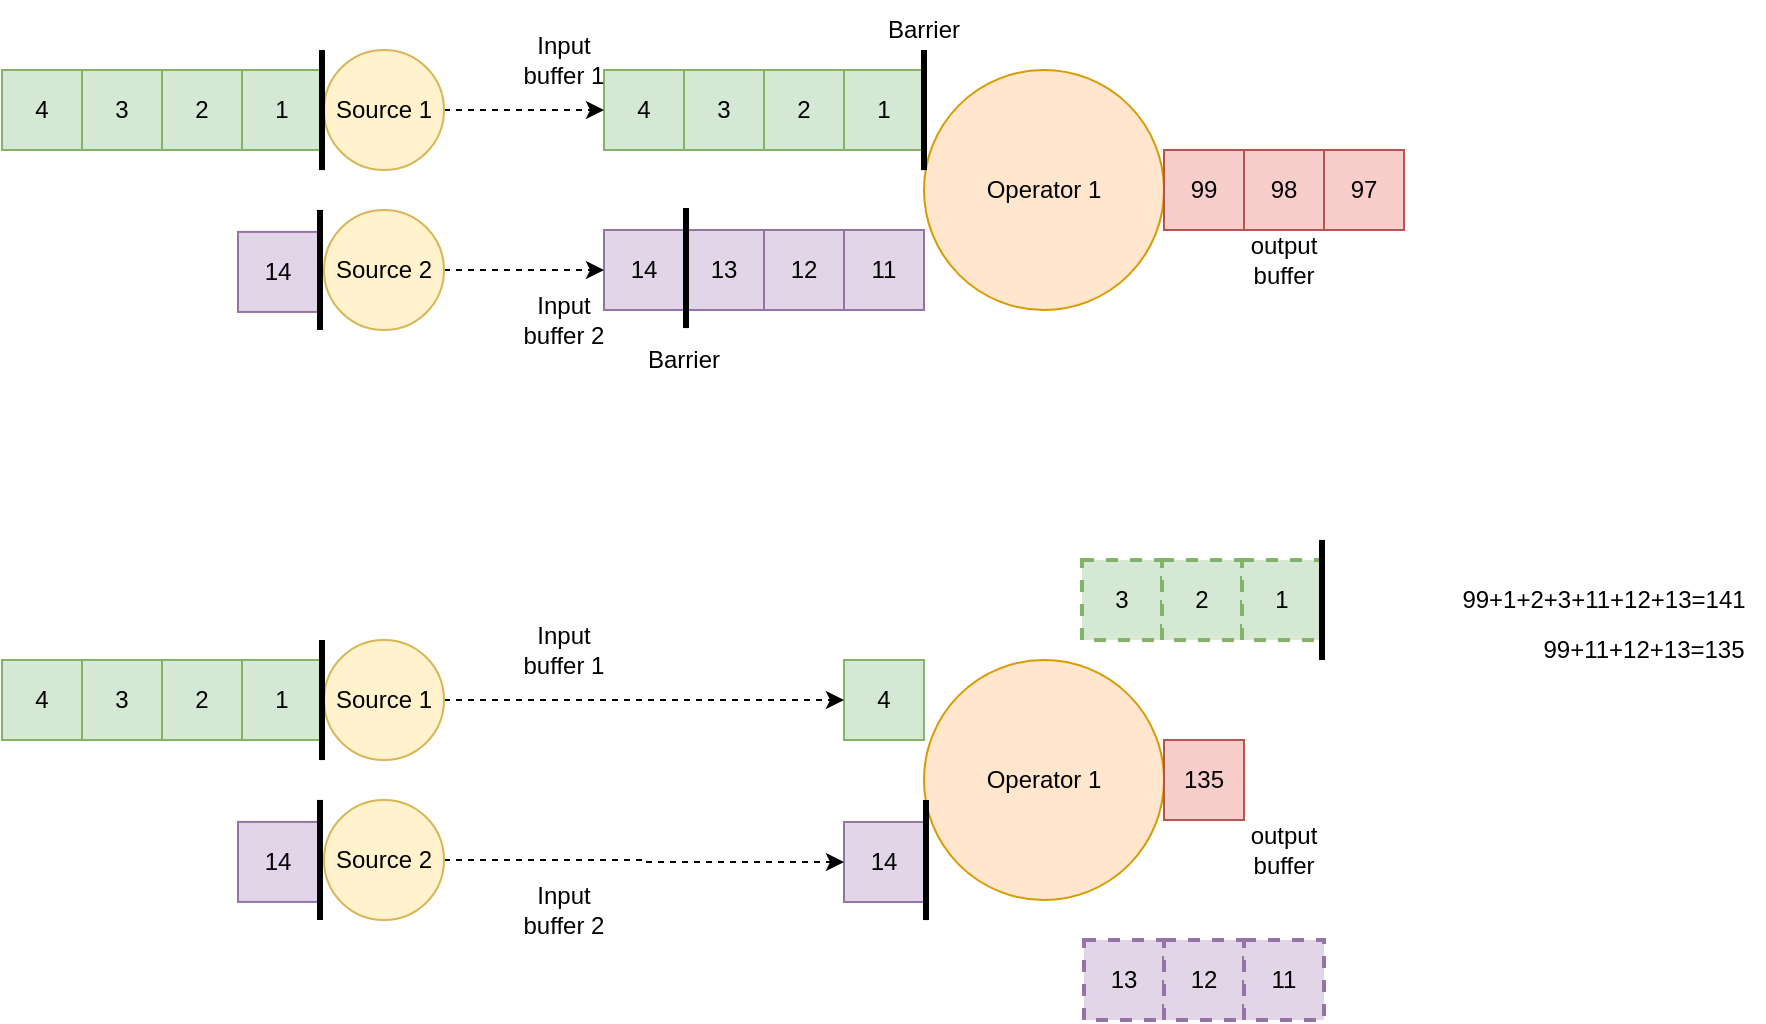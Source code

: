 <mxfile version="16.2.6" type="github">
  <diagram id="EfMLN7ML_alIv2Zv0I-k" name="Page-1">
    <mxGraphModel dx="2833" dy="809" grid="1" gridSize="10" guides="1" tooltips="1" connect="1" arrows="1" fold="1" page="1" pageScale="1" pageWidth="1600" pageHeight="900" background="#FFFFFF" math="0" shadow="0">
      <root>
        <mxCell id="0" />
        <mxCell id="1" parent="0" />
        <mxCell id="dbELcTdfXeRmgaN0v7CK-1" value="Operator 1" style="ellipse;whiteSpace=wrap;html=1;aspect=fixed;fillColor=#ffe6cc;strokeColor=#d79b00;" vertex="1" parent="1">
          <mxGeometry x="400" y="280" width="120" height="120" as="geometry" />
        </mxCell>
        <mxCell id="dbELcTdfXeRmgaN0v7CK-2" value="3" style="rounded=0;whiteSpace=wrap;html=1;fillColor=#d5e8d4;strokeColor=#82b366;" vertex="1" parent="1">
          <mxGeometry x="280" y="280" width="40" height="40" as="geometry" />
        </mxCell>
        <mxCell id="dbELcTdfXeRmgaN0v7CK-3" value="2" style="rounded=0;whiteSpace=wrap;html=1;fillColor=#d5e8d4;strokeColor=#82b366;" vertex="1" parent="1">
          <mxGeometry x="320" y="280" width="40" height="40" as="geometry" />
        </mxCell>
        <mxCell id="dbELcTdfXeRmgaN0v7CK-4" value="1" style="rounded=0;whiteSpace=wrap;html=1;fillColor=#d5e8d4;strokeColor=#82b366;" vertex="1" parent="1">
          <mxGeometry x="360" y="280" width="40" height="40" as="geometry" />
        </mxCell>
        <mxCell id="dbELcTdfXeRmgaN0v7CK-5" value="4" style="rounded=0;whiteSpace=wrap;html=1;fillColor=#d5e8d4;strokeColor=#82b366;" vertex="1" parent="1">
          <mxGeometry x="240" y="280" width="40" height="40" as="geometry" />
        </mxCell>
        <mxCell id="dbELcTdfXeRmgaN0v7CK-6" value="13" style="rounded=0;whiteSpace=wrap;html=1;fillColor=#e1d5e7;strokeColor=#9673a6;" vertex="1" parent="1">
          <mxGeometry x="280" y="360" width="40" height="40" as="geometry" />
        </mxCell>
        <mxCell id="dbELcTdfXeRmgaN0v7CK-7" value="12" style="rounded=0;whiteSpace=wrap;html=1;fillColor=#e1d5e7;strokeColor=#9673a6;" vertex="1" parent="1">
          <mxGeometry x="320" y="360" width="40" height="40" as="geometry" />
        </mxCell>
        <mxCell id="dbELcTdfXeRmgaN0v7CK-8" value="11" style="rounded=0;whiteSpace=wrap;html=1;fillColor=#e1d5e7;strokeColor=#9673a6;" vertex="1" parent="1">
          <mxGeometry x="360" y="360" width="40" height="40" as="geometry" />
        </mxCell>
        <mxCell id="dbELcTdfXeRmgaN0v7CK-9" value="14" style="rounded=0;whiteSpace=wrap;html=1;fillColor=#e1d5e7;strokeColor=#9673a6;" vertex="1" parent="1">
          <mxGeometry x="240" y="360" width="40" height="40" as="geometry" />
        </mxCell>
        <mxCell id="dbELcTdfXeRmgaN0v7CK-10" value="" style="endArrow=none;html=1;rounded=0;strokeWidth=3;exitX=0;exitY=0.417;exitDx=0;exitDy=0;exitPerimeter=0;" edge="1" parent="1" source="dbELcTdfXeRmgaN0v7CK-1">
          <mxGeometry width="50" height="50" relative="1" as="geometry">
            <mxPoint x="360" y="330" as="sourcePoint" />
            <mxPoint x="400" y="270" as="targetPoint" />
          </mxGeometry>
        </mxCell>
        <mxCell id="dbELcTdfXeRmgaN0v7CK-11" value="" style="endArrow=none;html=1;rounded=0;strokeWidth=3;exitX=0;exitY=0.417;exitDx=0;exitDy=0;exitPerimeter=0;" edge="1" parent="1">
          <mxGeometry width="50" height="50" relative="1" as="geometry">
            <mxPoint x="281" y="409.04" as="sourcePoint" />
            <mxPoint x="281" y="349" as="targetPoint" />
          </mxGeometry>
        </mxCell>
        <mxCell id="dbELcTdfXeRmgaN0v7CK-12" value="Barrier" style="text;html=1;strokeColor=none;fillColor=none;align=center;verticalAlign=middle;whiteSpace=wrap;rounded=0;" vertex="1" parent="1">
          <mxGeometry x="370" y="245" width="60" height="30" as="geometry" />
        </mxCell>
        <mxCell id="dbELcTdfXeRmgaN0v7CK-13" value="Barrier" style="text;html=1;strokeColor=none;fillColor=none;align=center;verticalAlign=middle;whiteSpace=wrap;rounded=0;" vertex="1" parent="1">
          <mxGeometry x="250" y="410" width="60" height="30" as="geometry" />
        </mxCell>
        <mxCell id="dbELcTdfXeRmgaN0v7CK-14" value="98" style="rounded=0;whiteSpace=wrap;html=1;fillColor=#f8cecc;strokeColor=#b85450;" vertex="1" parent="1">
          <mxGeometry x="560" y="320" width="40" height="40" as="geometry" />
        </mxCell>
        <mxCell id="dbELcTdfXeRmgaN0v7CK-15" value="97" style="rounded=0;whiteSpace=wrap;html=1;fillColor=#f8cecc;strokeColor=#b85450;" vertex="1" parent="1">
          <mxGeometry x="600" y="320" width="40" height="40" as="geometry" />
        </mxCell>
        <mxCell id="dbELcTdfXeRmgaN0v7CK-16" value="99" style="rounded=0;whiteSpace=wrap;html=1;fillColor=#f8cecc;strokeColor=#b85450;" vertex="1" parent="1">
          <mxGeometry x="520" y="320" width="40" height="40" as="geometry" />
        </mxCell>
        <mxCell id="dbELcTdfXeRmgaN0v7CK-17" value="Input buffer 1" style="text;html=1;strokeColor=none;fillColor=none;align=center;verticalAlign=middle;whiteSpace=wrap;rounded=0;" vertex="1" parent="1">
          <mxGeometry x="190" y="260" width="60" height="30" as="geometry" />
        </mxCell>
        <mxCell id="dbELcTdfXeRmgaN0v7CK-18" value="Input buffer 2" style="text;html=1;strokeColor=none;fillColor=none;align=center;verticalAlign=middle;whiteSpace=wrap;rounded=0;" vertex="1" parent="1">
          <mxGeometry x="190" y="390" width="60" height="30" as="geometry" />
        </mxCell>
        <mxCell id="dbELcTdfXeRmgaN0v7CK-19" value="output buffer" style="text;html=1;strokeColor=none;fillColor=none;align=center;verticalAlign=middle;whiteSpace=wrap;rounded=0;" vertex="1" parent="1">
          <mxGeometry x="550" y="360" width="60" height="30" as="geometry" />
        </mxCell>
        <mxCell id="dbELcTdfXeRmgaN0v7CK-26" style="edgeStyle=orthogonalEdgeStyle;rounded=0;orthogonalLoop=1;jettySize=auto;html=1;exitX=1;exitY=0.5;exitDx=0;exitDy=0;entryX=0;entryY=0.5;entryDx=0;entryDy=0;strokeWidth=1;dashed=1;" edge="1" parent="1" source="dbELcTdfXeRmgaN0v7CK-20" target="dbELcTdfXeRmgaN0v7CK-5">
          <mxGeometry relative="1" as="geometry" />
        </mxCell>
        <mxCell id="dbELcTdfXeRmgaN0v7CK-20" value="Source 1" style="ellipse;whiteSpace=wrap;html=1;aspect=fixed;fillColor=#fff2cc;strokeColor=#d6b656;" vertex="1" parent="1">
          <mxGeometry x="100" y="270" width="60" height="60" as="geometry" />
        </mxCell>
        <mxCell id="dbELcTdfXeRmgaN0v7CK-27" style="edgeStyle=orthogonalEdgeStyle;rounded=0;orthogonalLoop=1;jettySize=auto;html=1;exitX=1;exitY=0.5;exitDx=0;exitDy=0;entryX=0;entryY=0.5;entryDx=0;entryDy=0;dashed=1;strokeWidth=1;" edge="1" parent="1" source="dbELcTdfXeRmgaN0v7CK-25" target="dbELcTdfXeRmgaN0v7CK-9">
          <mxGeometry relative="1" as="geometry" />
        </mxCell>
        <mxCell id="dbELcTdfXeRmgaN0v7CK-25" value="Source 2" style="ellipse;whiteSpace=wrap;html=1;aspect=fixed;fillColor=#fff2cc;strokeColor=#d6b656;" vertex="1" parent="1">
          <mxGeometry x="100" y="350" width="60" height="60" as="geometry" />
        </mxCell>
        <mxCell id="dbELcTdfXeRmgaN0v7CK-28" value="Operator 1" style="ellipse;whiteSpace=wrap;html=1;aspect=fixed;fillColor=#ffe6cc;strokeColor=#d79b00;" vertex="1" parent="1">
          <mxGeometry x="400" y="575" width="120" height="120" as="geometry" />
        </mxCell>
        <mxCell id="dbELcTdfXeRmgaN0v7CK-29" value="3" style="rounded=0;whiteSpace=wrap;html=1;fillColor=#d5e8d4;strokeColor=#82b366;dashed=1;strokeWidth=2;" vertex="1" parent="1">
          <mxGeometry x="479" y="524.96" width="40" height="40" as="geometry" />
        </mxCell>
        <mxCell id="dbELcTdfXeRmgaN0v7CK-30" value="2" style="rounded=0;whiteSpace=wrap;html=1;fillColor=#d5e8d4;strokeColor=#82b366;dashed=1;strokeWidth=2;" vertex="1" parent="1">
          <mxGeometry x="519" y="524.96" width="40" height="40" as="geometry" />
        </mxCell>
        <mxCell id="dbELcTdfXeRmgaN0v7CK-31" value="1" style="rounded=0;whiteSpace=wrap;html=1;fillColor=#d5e8d4;strokeColor=#82b366;dashed=1;strokeWidth=2;" vertex="1" parent="1">
          <mxGeometry x="559" y="524.96" width="40" height="40" as="geometry" />
        </mxCell>
        <mxCell id="dbELcTdfXeRmgaN0v7CK-32" value="4" style="rounded=0;whiteSpace=wrap;html=1;fillColor=#d5e8d4;strokeColor=#82b366;" vertex="1" parent="1">
          <mxGeometry x="360" y="575" width="40" height="40" as="geometry" />
        </mxCell>
        <mxCell id="dbELcTdfXeRmgaN0v7CK-33" value="13" style="rounded=0;whiteSpace=wrap;html=1;fillColor=#e1d5e7;strokeColor=#9673a6;dashed=1;strokeWidth=2;" vertex="1" parent="1">
          <mxGeometry x="480" y="715" width="40" height="40" as="geometry" />
        </mxCell>
        <mxCell id="dbELcTdfXeRmgaN0v7CK-34" value="12" style="rounded=0;whiteSpace=wrap;html=1;fillColor=#e1d5e7;strokeColor=#9673a6;dashed=1;strokeWidth=2;" vertex="1" parent="1">
          <mxGeometry x="520" y="715" width="40" height="40" as="geometry" />
        </mxCell>
        <mxCell id="dbELcTdfXeRmgaN0v7CK-35" value="11" style="rounded=0;whiteSpace=wrap;html=1;fillColor=#e1d5e7;strokeColor=#9673a6;dashed=1;strokeWidth=2;" vertex="1" parent="1">
          <mxGeometry x="560" y="715" width="40" height="40" as="geometry" />
        </mxCell>
        <mxCell id="dbELcTdfXeRmgaN0v7CK-36" value="14" style="rounded=0;whiteSpace=wrap;html=1;fillColor=#e1d5e7;strokeColor=#9673a6;" vertex="1" parent="1">
          <mxGeometry x="360" y="656" width="40" height="40" as="geometry" />
        </mxCell>
        <mxCell id="dbELcTdfXeRmgaN0v7CK-37" value="" style="endArrow=none;html=1;rounded=0;strokeWidth=3;exitX=0;exitY=0.417;exitDx=0;exitDy=0;exitPerimeter=0;" edge="1" parent="1">
          <mxGeometry width="50" height="50" relative="1" as="geometry">
            <mxPoint x="599" y="575" as="sourcePoint" />
            <mxPoint x="599" y="514.96" as="targetPoint" />
          </mxGeometry>
        </mxCell>
        <mxCell id="dbELcTdfXeRmgaN0v7CK-38" value="" style="endArrow=none;html=1;rounded=0;strokeWidth=3;exitX=0;exitY=0.417;exitDx=0;exitDy=0;exitPerimeter=0;" edge="1" parent="1">
          <mxGeometry width="50" height="50" relative="1" as="geometry">
            <mxPoint x="401" y="705.04" as="sourcePoint" />
            <mxPoint x="401" y="645" as="targetPoint" />
          </mxGeometry>
        </mxCell>
        <mxCell id="dbELcTdfXeRmgaN0v7CK-42" value="135" style="rounded=0;whiteSpace=wrap;html=1;fillColor=#f8cecc;strokeColor=#b85450;" vertex="1" parent="1">
          <mxGeometry x="520" y="615" width="40" height="40" as="geometry" />
        </mxCell>
        <mxCell id="dbELcTdfXeRmgaN0v7CK-43" value="Input buffer 1" style="text;html=1;strokeColor=none;fillColor=none;align=center;verticalAlign=middle;whiteSpace=wrap;rounded=0;" vertex="1" parent="1">
          <mxGeometry x="190" y="555" width="60" height="30" as="geometry" />
        </mxCell>
        <mxCell id="dbELcTdfXeRmgaN0v7CK-44" value="Input buffer 2" style="text;html=1;strokeColor=none;fillColor=none;align=center;verticalAlign=middle;whiteSpace=wrap;rounded=0;" vertex="1" parent="1">
          <mxGeometry x="190" y="685" width="60" height="30" as="geometry" />
        </mxCell>
        <mxCell id="dbELcTdfXeRmgaN0v7CK-45" value="output buffer" style="text;html=1;strokeColor=none;fillColor=none;align=center;verticalAlign=middle;whiteSpace=wrap;rounded=0;" vertex="1" parent="1">
          <mxGeometry x="550" y="655" width="60" height="30" as="geometry" />
        </mxCell>
        <mxCell id="dbELcTdfXeRmgaN0v7CK-46" style="edgeStyle=orthogonalEdgeStyle;rounded=0;orthogonalLoop=1;jettySize=auto;html=1;exitX=1;exitY=0.5;exitDx=0;exitDy=0;entryX=0;entryY=0.5;entryDx=0;entryDy=0;strokeWidth=1;dashed=1;" edge="1" parent="1" source="dbELcTdfXeRmgaN0v7CK-47" target="dbELcTdfXeRmgaN0v7CK-32">
          <mxGeometry relative="1" as="geometry" />
        </mxCell>
        <mxCell id="dbELcTdfXeRmgaN0v7CK-47" value="Source 1" style="ellipse;whiteSpace=wrap;html=1;aspect=fixed;fillColor=#fff2cc;strokeColor=#d6b656;" vertex="1" parent="1">
          <mxGeometry x="100" y="565" width="60" height="60" as="geometry" />
        </mxCell>
        <mxCell id="dbELcTdfXeRmgaN0v7CK-48" style="edgeStyle=orthogonalEdgeStyle;rounded=0;orthogonalLoop=1;jettySize=auto;html=1;exitX=1;exitY=0.5;exitDx=0;exitDy=0;entryX=0;entryY=0.5;entryDx=0;entryDy=0;dashed=1;strokeWidth=1;" edge="1" parent="1" source="dbELcTdfXeRmgaN0v7CK-49" target="dbELcTdfXeRmgaN0v7CK-36">
          <mxGeometry relative="1" as="geometry" />
        </mxCell>
        <mxCell id="dbELcTdfXeRmgaN0v7CK-49" value="Source 2" style="ellipse;whiteSpace=wrap;html=1;aspect=fixed;fillColor=#fff2cc;strokeColor=#d6b656;" vertex="1" parent="1">
          <mxGeometry x="100" y="645" width="60" height="60" as="geometry" />
        </mxCell>
        <mxCell id="dbELcTdfXeRmgaN0v7CK-55" value="3" style="rounded=0;whiteSpace=wrap;html=1;fillColor=#d5e8d4;strokeColor=#82b366;" vertex="1" parent="1">
          <mxGeometry x="-21" y="280" width="40" height="40" as="geometry" />
        </mxCell>
        <mxCell id="dbELcTdfXeRmgaN0v7CK-56" value="2" style="rounded=0;whiteSpace=wrap;html=1;fillColor=#d5e8d4;strokeColor=#82b366;" vertex="1" parent="1">
          <mxGeometry x="19" y="280" width="40" height="40" as="geometry" />
        </mxCell>
        <mxCell id="dbELcTdfXeRmgaN0v7CK-57" value="1" style="rounded=0;whiteSpace=wrap;html=1;fillColor=#d5e8d4;strokeColor=#82b366;" vertex="1" parent="1">
          <mxGeometry x="59" y="280" width="40" height="40" as="geometry" />
        </mxCell>
        <mxCell id="dbELcTdfXeRmgaN0v7CK-58" value="4" style="rounded=0;whiteSpace=wrap;html=1;fillColor=#d5e8d4;strokeColor=#82b366;" vertex="1" parent="1">
          <mxGeometry x="-61" y="280" width="40" height="40" as="geometry" />
        </mxCell>
        <mxCell id="dbELcTdfXeRmgaN0v7CK-62" value="14" style="rounded=0;whiteSpace=wrap;html=1;fillColor=#e1d5e7;strokeColor=#9673a6;" vertex="1" parent="1">
          <mxGeometry x="57" y="360.96" width="40" height="40" as="geometry" />
        </mxCell>
        <mxCell id="dbELcTdfXeRmgaN0v7CK-63" value="" style="endArrow=none;html=1;rounded=0;strokeWidth=3;exitX=0;exitY=0.417;exitDx=0;exitDy=0;exitPerimeter=0;" edge="1" parent="1">
          <mxGeometry width="50" height="50" relative="1" as="geometry">
            <mxPoint x="99" y="330.04" as="sourcePoint" />
            <mxPoint x="99" y="270" as="targetPoint" />
          </mxGeometry>
        </mxCell>
        <mxCell id="dbELcTdfXeRmgaN0v7CK-64" value="" style="endArrow=none;html=1;rounded=0;strokeWidth=3;exitX=0;exitY=0.417;exitDx=0;exitDy=0;exitPerimeter=0;" edge="1" parent="1">
          <mxGeometry width="50" height="50" relative="1" as="geometry">
            <mxPoint x="98" y="410.0" as="sourcePoint" />
            <mxPoint x="98" y="349.96" as="targetPoint" />
          </mxGeometry>
        </mxCell>
        <mxCell id="dbELcTdfXeRmgaN0v7CK-67" value="3" style="rounded=0;whiteSpace=wrap;html=1;fillColor=#d5e8d4;strokeColor=#82b366;" vertex="1" parent="1">
          <mxGeometry x="-21" y="575" width="40" height="40" as="geometry" />
        </mxCell>
        <mxCell id="dbELcTdfXeRmgaN0v7CK-68" value="2" style="rounded=0;whiteSpace=wrap;html=1;fillColor=#d5e8d4;strokeColor=#82b366;" vertex="1" parent="1">
          <mxGeometry x="19" y="575" width="40" height="40" as="geometry" />
        </mxCell>
        <mxCell id="dbELcTdfXeRmgaN0v7CK-69" value="1" style="rounded=0;whiteSpace=wrap;html=1;fillColor=#d5e8d4;strokeColor=#82b366;" vertex="1" parent="1">
          <mxGeometry x="59" y="575" width="40" height="40" as="geometry" />
        </mxCell>
        <mxCell id="dbELcTdfXeRmgaN0v7CK-70" value="4" style="rounded=0;whiteSpace=wrap;html=1;fillColor=#d5e8d4;strokeColor=#82b366;" vertex="1" parent="1">
          <mxGeometry x="-61" y="575" width="40" height="40" as="geometry" />
        </mxCell>
        <mxCell id="dbELcTdfXeRmgaN0v7CK-71" value="14" style="rounded=0;whiteSpace=wrap;html=1;fillColor=#e1d5e7;strokeColor=#9673a6;" vertex="1" parent="1">
          <mxGeometry x="57" y="655.96" width="40" height="40" as="geometry" />
        </mxCell>
        <mxCell id="dbELcTdfXeRmgaN0v7CK-72" value="" style="endArrow=none;html=1;rounded=0;strokeWidth=3;exitX=0;exitY=0.417;exitDx=0;exitDy=0;exitPerimeter=0;" edge="1" parent="1">
          <mxGeometry width="50" height="50" relative="1" as="geometry">
            <mxPoint x="99" y="625.04" as="sourcePoint" />
            <mxPoint x="99" y="565" as="targetPoint" />
          </mxGeometry>
        </mxCell>
        <mxCell id="dbELcTdfXeRmgaN0v7CK-73" value="" style="endArrow=none;html=1;rounded=0;strokeWidth=3;exitX=0;exitY=0.417;exitDx=0;exitDy=0;exitPerimeter=0;" edge="1" parent="1">
          <mxGeometry width="50" height="50" relative="1" as="geometry">
            <mxPoint x="98" y="705" as="sourcePoint" />
            <mxPoint x="98" y="644.96" as="targetPoint" />
          </mxGeometry>
        </mxCell>
        <mxCell id="dbELcTdfXeRmgaN0v7CK-74" value="99+1+2+3+11+12+13=141" style="text;html=1;strokeColor=none;fillColor=none;align=center;verticalAlign=middle;whiteSpace=wrap;rounded=0;" vertex="1" parent="1">
          <mxGeometry x="660" y="529.96" width="160" height="30" as="geometry" />
        </mxCell>
        <mxCell id="dbELcTdfXeRmgaN0v7CK-76" value="99+11+12+13=135" style="text;html=1;strokeColor=none;fillColor=none;align=center;verticalAlign=middle;whiteSpace=wrap;rounded=0;" vertex="1" parent="1">
          <mxGeometry x="700" y="555" width="120" height="30" as="geometry" />
        </mxCell>
      </root>
    </mxGraphModel>
  </diagram>
</mxfile>
